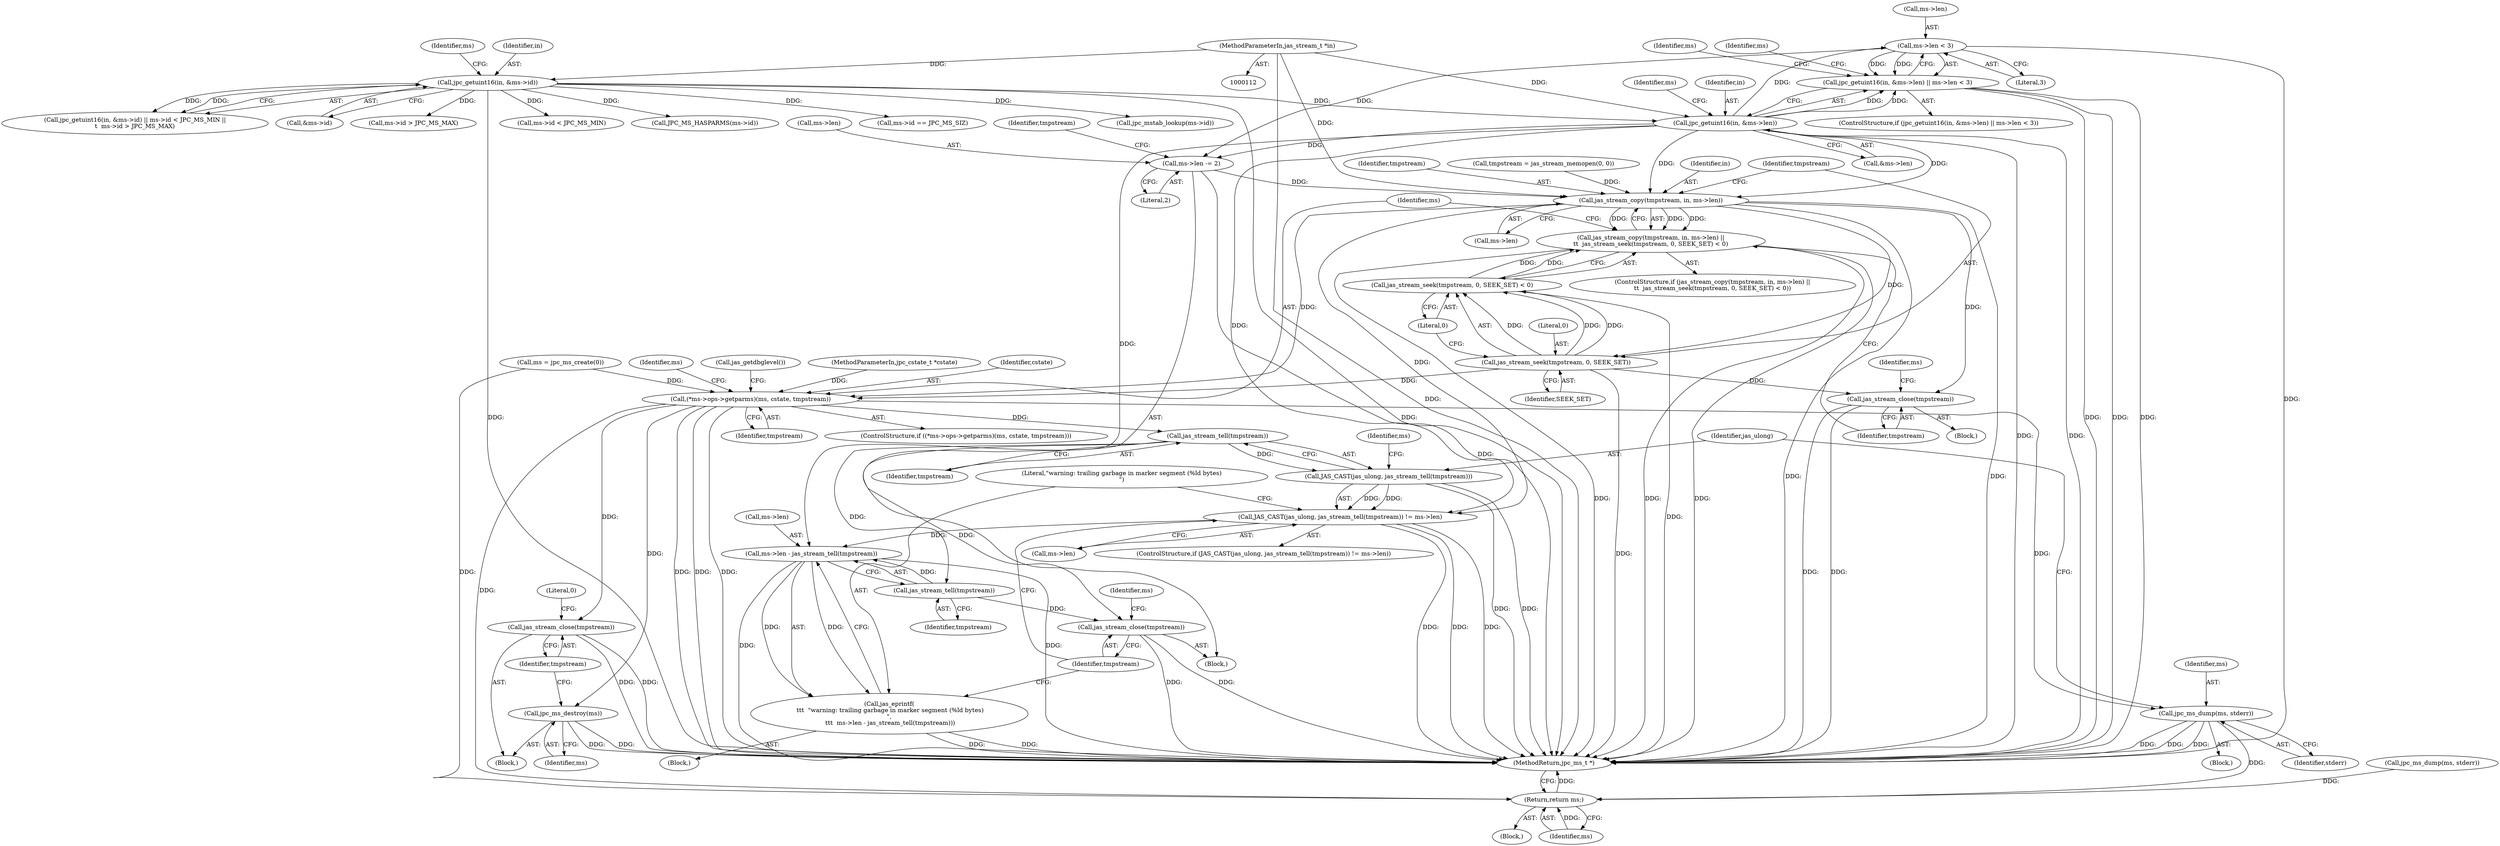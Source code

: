 digraph "0_jasper_d42b2388f7f8e0332c846675133acea151fc557a_34@pointer" {
"1000180" [label="(Call,ms->len < 3)"];
"1000174" [label="(Call,jpc_getuint16(in, &ms->len))"];
"1000130" [label="(Call,jpc_getuint16(in, &ms->id))"];
"1000113" [label="(MethodParameterIn,jas_stream_t *in)"];
"1000173" [label="(Call,jpc_getuint16(in, &ms->len) || ms->len < 3)"];
"1000190" [label="(Call,ms->len -= 2)"];
"1000209" [label="(Call,jas_stream_copy(tmpstream, in, ms->len))"];
"1000208" [label="(Call,jas_stream_copy(tmpstream, in, ms->len) ||\n\t\t  jas_stream_seek(tmpstream, 0, SEEK_SET) < 0)"];
"1000216" [label="(Call,jas_stream_seek(tmpstream, 0, SEEK_SET))"];
"1000215" [label="(Call,jas_stream_seek(tmpstream, 0, SEEK_SET) < 0)"];
"1000222" [label="(Call,jas_stream_close(tmpstream))"];
"1000229" [label="(Call,(*ms->ops->getparms)(ms, cstate, tmpstream))"];
"1000239" [label="(Call,jpc_ms_destroy(ms))"];
"1000241" [label="(Call,jas_stream_close(tmpstream))"];
"1000250" [label="(Call,jpc_ms_dump(ms, stderr))"];
"1000306" [label="(Return,return ms;)"];
"1000257" [label="(Call,jas_stream_tell(tmpstream))"];
"1000255" [label="(Call,JAS_CAST(jas_ulong, jas_stream_tell(tmpstream)))"];
"1000254" [label="(Call,JAS_CAST(jas_ulong, jas_stream_tell(tmpstream)) != ms->len)"];
"1000265" [label="(Call,ms->len - jas_stream_tell(tmpstream))"];
"1000263" [label="(Call,jas_eprintf(\n \t\t\t  \"warning: trailing garbage in marker segment (%ld bytes)\n\",\n \t\t\t  ms->len - jas_stream_tell(tmpstream)))"];
"1000269" [label="(Call,jas_stream_tell(tmpstream))"];
"1000271" [label="(Call,jas_stream_close(tmpstream))"];
"1000219" [label="(Identifier,SEEK_SET)"];
"1000253" [label="(ControlStructure,if (JAS_CAST(jas_ulong, jas_stream_tell(tmpstream)) != ms->len))"];
"1000129" [label="(Call,jpc_getuint16(in, &ms->id) || ms->id < JPC_MS_MIN ||\n\t  ms->id > JPC_MS_MAX)"];
"1000211" [label="(Identifier,in)"];
"1000264" [label="(Literal,\"warning: trailing garbage in marker segment (%ld bytes)\n\")"];
"1000251" [label="(Identifier,ms)"];
"1000216" [label="(Call,jas_stream_seek(tmpstream, 0, SEEK_SET))"];
"1000208" [label="(Call,jas_stream_copy(tmpstream, in, ms->len) ||\n\t\t  jas_stream_seek(tmpstream, 0, SEEK_SET) < 0)"];
"1000132" [label="(Call,&ms->id)"];
"1000167" [label="(Call,JPC_MS_HASPARMS(ms->id))"];
"1000263" [label="(Call,jas_eprintf(\n \t\t\t  \"warning: trailing garbage in marker segment (%ld bytes)\n\",\n \t\t\t  ms->len - jas_stream_tell(tmpstream)))"];
"1000210" [label="(Identifier,tmpstream)"];
"1000289" [label="(Call,ms->id == JPC_MS_SIZ)"];
"1000270" [label="(Identifier,tmpstream)"];
"1000174" [label="(Call,jpc_getuint16(in, &ms->len))"];
"1000209" [label="(Call,jas_stream_copy(tmpstream, in, ms->len))"];
"1000272" [label="(Identifier,tmpstream)"];
"1000231" [label="(Identifier,cstate)"];
"1000225" [label="(Identifier,ms)"];
"1000285" [label="(Call,jpc_ms_dump(ms, stderr))"];
"1000257" [label="(Call,jas_stream_tell(tmpstream))"];
"1000250" [label="(Call,jpc_ms_dump(ms, stderr))"];
"1000154" [label="(Call,jpc_mstab_lookup(ms->id))"];
"1000306" [label="(Return,return ms;)"];
"1000142" [label="(Call,ms->id > JPC_MS_MAX)"];
"1000291" [label="(Identifier,ms)"];
"1000269" [label="(Call,jas_stream_tell(tmpstream))"];
"1000212" [label="(Call,ms->len)"];
"1000172" [label="(ControlStructure,if (jpc_getuint16(in, &ms->len) || ms->len < 3))"];
"1000115" [label="(Block,)"];
"1000173" [label="(Call,jpc_getuint16(in, &ms->len) || ms->len < 3)"];
"1000176" [label="(Call,&ms->len)"];
"1000184" [label="(Literal,3)"];
"1000259" [label="(Call,ms->len)"];
"1000197" [label="(Call,tmpstream = jas_stream_memopen(0, 0))"];
"1000121" [label="(Call,ms = jpc_ms_create(0))"];
"1000194" [label="(Literal,2)"];
"1000217" [label="(Identifier,tmpstream)"];
"1000255" [label="(Call,JAS_CAST(jas_ulong, jas_stream_tell(tmpstream)))"];
"1000130" [label="(Call,jpc_getuint16(in, &ms->id))"];
"1000232" [label="(Identifier,tmpstream)"];
"1000271" [label="(Call,jas_stream_close(tmpstream))"];
"1000113" [label="(MethodParameterIn,jas_stream_t *in)"];
"1000254" [label="(Call,JAS_CAST(jas_ulong, jas_stream_tell(tmpstream)) != ms->len)"];
"1000307" [label="(Identifier,ms)"];
"1000244" [label="(Literal,0)"];
"1000266" [label="(Call,ms->len)"];
"1000171" [label="(Block,)"];
"1000247" [label="(Call,jas_getdbglevel())"];
"1000240" [label="(Identifier,ms)"];
"1000260" [label="(Identifier,ms)"];
"1000215" [label="(Call,jas_stream_seek(tmpstream, 0, SEEK_SET) < 0)"];
"1000242" [label="(Identifier,tmpstream)"];
"1000252" [label="(Identifier,stderr)"];
"1000308" [label="(MethodReturn,jpc_ms_t *)"];
"1000222" [label="(Call,jas_stream_close(tmpstream))"];
"1000187" [label="(Identifier,ms)"];
"1000191" [label="(Call,ms->len)"];
"1000190" [label="(Call,ms->len -= 2)"];
"1000239" [label="(Call,jpc_ms_destroy(ms))"];
"1000137" [label="(Call,ms->id < JPC_MS_MIN)"];
"1000221" [label="(Block,)"];
"1000218" [label="(Literal,0)"];
"1000175" [label="(Identifier,in)"];
"1000139" [label="(Identifier,ms)"];
"1000207" [label="(ControlStructure,if (jas_stream_copy(tmpstream, in, ms->len) ||\n\t\t  jas_stream_seek(tmpstream, 0, SEEK_SET) < 0))"];
"1000265" [label="(Call,ms->len - jas_stream_tell(tmpstream))"];
"1000114" [label="(MethodParameterIn,jpc_cstate_t *cstate)"];
"1000258" [label="(Identifier,tmpstream)"];
"1000230" [label="(Identifier,ms)"];
"1000262" [label="(Block,)"];
"1000180" [label="(Call,ms->len < 3)"];
"1000256" [label="(Identifier,jas_ulong)"];
"1000241" [label="(Call,jas_stream_close(tmpstream))"];
"1000220" [label="(Literal,0)"];
"1000236" [label="(Identifier,ms)"];
"1000181" [label="(Call,ms->len)"];
"1000198" [label="(Identifier,tmpstream)"];
"1000233" [label="(Block,)"];
"1000228" [label="(ControlStructure,if ((*ms->ops->getparms)(ms, cstate, tmpstream)))"];
"1000192" [label="(Identifier,ms)"];
"1000223" [label="(Identifier,tmpstream)"];
"1000131" [label="(Identifier,in)"];
"1000182" [label="(Identifier,ms)"];
"1000249" [label="(Block,)"];
"1000229" [label="(Call,(*ms->ops->getparms)(ms, cstate, tmpstream))"];
"1000180" -> "1000173"  [label="AST: "];
"1000180" -> "1000184"  [label="CFG: "];
"1000181" -> "1000180"  [label="AST: "];
"1000184" -> "1000180"  [label="AST: "];
"1000173" -> "1000180"  [label="CFG: "];
"1000180" -> "1000308"  [label="DDG: "];
"1000180" -> "1000173"  [label="DDG: "];
"1000180" -> "1000173"  [label="DDG: "];
"1000174" -> "1000180"  [label="DDG: "];
"1000180" -> "1000190"  [label="DDG: "];
"1000174" -> "1000173"  [label="AST: "];
"1000174" -> "1000176"  [label="CFG: "];
"1000175" -> "1000174"  [label="AST: "];
"1000176" -> "1000174"  [label="AST: "];
"1000182" -> "1000174"  [label="CFG: "];
"1000173" -> "1000174"  [label="CFG: "];
"1000174" -> "1000308"  [label="DDG: "];
"1000174" -> "1000308"  [label="DDG: "];
"1000174" -> "1000173"  [label="DDG: "];
"1000174" -> "1000173"  [label="DDG: "];
"1000130" -> "1000174"  [label="DDG: "];
"1000113" -> "1000174"  [label="DDG: "];
"1000174" -> "1000190"  [label="DDG: "];
"1000174" -> "1000209"  [label="DDG: "];
"1000174" -> "1000209"  [label="DDG: "];
"1000174" -> "1000254"  [label="DDG: "];
"1000174" -> "1000265"  [label="DDG: "];
"1000130" -> "1000129"  [label="AST: "];
"1000130" -> "1000132"  [label="CFG: "];
"1000131" -> "1000130"  [label="AST: "];
"1000132" -> "1000130"  [label="AST: "];
"1000139" -> "1000130"  [label="CFG: "];
"1000129" -> "1000130"  [label="CFG: "];
"1000130" -> "1000308"  [label="DDG: "];
"1000130" -> "1000308"  [label="DDG: "];
"1000130" -> "1000129"  [label="DDG: "];
"1000130" -> "1000129"  [label="DDG: "];
"1000113" -> "1000130"  [label="DDG: "];
"1000130" -> "1000137"  [label="DDG: "];
"1000130" -> "1000142"  [label="DDG: "];
"1000130" -> "1000154"  [label="DDG: "];
"1000130" -> "1000167"  [label="DDG: "];
"1000130" -> "1000289"  [label="DDG: "];
"1000113" -> "1000112"  [label="AST: "];
"1000113" -> "1000308"  [label="DDG: "];
"1000113" -> "1000209"  [label="DDG: "];
"1000173" -> "1000172"  [label="AST: "];
"1000187" -> "1000173"  [label="CFG: "];
"1000192" -> "1000173"  [label="CFG: "];
"1000173" -> "1000308"  [label="DDG: "];
"1000173" -> "1000308"  [label="DDG: "];
"1000173" -> "1000308"  [label="DDG: "];
"1000190" -> "1000171"  [label="AST: "];
"1000190" -> "1000194"  [label="CFG: "];
"1000191" -> "1000190"  [label="AST: "];
"1000194" -> "1000190"  [label="AST: "];
"1000198" -> "1000190"  [label="CFG: "];
"1000190" -> "1000308"  [label="DDG: "];
"1000190" -> "1000209"  [label="DDG: "];
"1000209" -> "1000208"  [label="AST: "];
"1000209" -> "1000212"  [label="CFG: "];
"1000210" -> "1000209"  [label="AST: "];
"1000211" -> "1000209"  [label="AST: "];
"1000212" -> "1000209"  [label="AST: "];
"1000217" -> "1000209"  [label="CFG: "];
"1000208" -> "1000209"  [label="CFG: "];
"1000209" -> "1000308"  [label="DDG: "];
"1000209" -> "1000308"  [label="DDG: "];
"1000209" -> "1000208"  [label="DDG: "];
"1000209" -> "1000208"  [label="DDG: "];
"1000209" -> "1000208"  [label="DDG: "];
"1000197" -> "1000209"  [label="DDG: "];
"1000209" -> "1000216"  [label="DDG: "];
"1000209" -> "1000222"  [label="DDG: "];
"1000209" -> "1000229"  [label="DDG: "];
"1000209" -> "1000254"  [label="DDG: "];
"1000208" -> "1000207"  [label="AST: "];
"1000208" -> "1000215"  [label="CFG: "];
"1000215" -> "1000208"  [label="AST: "];
"1000223" -> "1000208"  [label="CFG: "];
"1000230" -> "1000208"  [label="CFG: "];
"1000208" -> "1000308"  [label="DDG: "];
"1000208" -> "1000308"  [label="DDG: "];
"1000208" -> "1000308"  [label="DDG: "];
"1000215" -> "1000208"  [label="DDG: "];
"1000215" -> "1000208"  [label="DDG: "];
"1000216" -> "1000215"  [label="AST: "];
"1000216" -> "1000219"  [label="CFG: "];
"1000217" -> "1000216"  [label="AST: "];
"1000218" -> "1000216"  [label="AST: "];
"1000219" -> "1000216"  [label="AST: "];
"1000220" -> "1000216"  [label="CFG: "];
"1000216" -> "1000308"  [label="DDG: "];
"1000216" -> "1000215"  [label="DDG: "];
"1000216" -> "1000215"  [label="DDG: "];
"1000216" -> "1000215"  [label="DDG: "];
"1000216" -> "1000222"  [label="DDG: "];
"1000216" -> "1000229"  [label="DDG: "];
"1000215" -> "1000220"  [label="CFG: "];
"1000220" -> "1000215"  [label="AST: "];
"1000215" -> "1000308"  [label="DDG: "];
"1000222" -> "1000221"  [label="AST: "];
"1000222" -> "1000223"  [label="CFG: "];
"1000223" -> "1000222"  [label="AST: "];
"1000225" -> "1000222"  [label="CFG: "];
"1000222" -> "1000308"  [label="DDG: "];
"1000222" -> "1000308"  [label="DDG: "];
"1000229" -> "1000228"  [label="AST: "];
"1000229" -> "1000232"  [label="CFG: "];
"1000230" -> "1000229"  [label="AST: "];
"1000231" -> "1000229"  [label="AST: "];
"1000232" -> "1000229"  [label="AST: "];
"1000236" -> "1000229"  [label="CFG: "];
"1000247" -> "1000229"  [label="CFG: "];
"1000229" -> "1000308"  [label="DDG: "];
"1000229" -> "1000308"  [label="DDG: "];
"1000229" -> "1000308"  [label="DDG: "];
"1000121" -> "1000229"  [label="DDG: "];
"1000114" -> "1000229"  [label="DDG: "];
"1000229" -> "1000239"  [label="DDG: "];
"1000229" -> "1000241"  [label="DDG: "];
"1000229" -> "1000250"  [label="DDG: "];
"1000229" -> "1000257"  [label="DDG: "];
"1000229" -> "1000306"  [label="DDG: "];
"1000239" -> "1000233"  [label="AST: "];
"1000239" -> "1000240"  [label="CFG: "];
"1000240" -> "1000239"  [label="AST: "];
"1000242" -> "1000239"  [label="CFG: "];
"1000239" -> "1000308"  [label="DDG: "];
"1000239" -> "1000308"  [label="DDG: "];
"1000241" -> "1000233"  [label="AST: "];
"1000241" -> "1000242"  [label="CFG: "];
"1000242" -> "1000241"  [label="AST: "];
"1000244" -> "1000241"  [label="CFG: "];
"1000241" -> "1000308"  [label="DDG: "];
"1000241" -> "1000308"  [label="DDG: "];
"1000250" -> "1000249"  [label="AST: "];
"1000250" -> "1000252"  [label="CFG: "];
"1000251" -> "1000250"  [label="AST: "];
"1000252" -> "1000250"  [label="AST: "];
"1000256" -> "1000250"  [label="CFG: "];
"1000250" -> "1000308"  [label="DDG: "];
"1000250" -> "1000308"  [label="DDG: "];
"1000250" -> "1000308"  [label="DDG: "];
"1000250" -> "1000306"  [label="DDG: "];
"1000306" -> "1000115"  [label="AST: "];
"1000306" -> "1000307"  [label="CFG: "];
"1000307" -> "1000306"  [label="AST: "];
"1000308" -> "1000306"  [label="CFG: "];
"1000306" -> "1000308"  [label="DDG: "];
"1000307" -> "1000306"  [label="DDG: "];
"1000285" -> "1000306"  [label="DDG: "];
"1000121" -> "1000306"  [label="DDG: "];
"1000257" -> "1000255"  [label="AST: "];
"1000257" -> "1000258"  [label="CFG: "];
"1000258" -> "1000257"  [label="AST: "];
"1000255" -> "1000257"  [label="CFG: "];
"1000257" -> "1000255"  [label="DDG: "];
"1000257" -> "1000269"  [label="DDG: "];
"1000257" -> "1000271"  [label="DDG: "];
"1000255" -> "1000254"  [label="AST: "];
"1000256" -> "1000255"  [label="AST: "];
"1000260" -> "1000255"  [label="CFG: "];
"1000255" -> "1000308"  [label="DDG: "];
"1000255" -> "1000308"  [label="DDG: "];
"1000255" -> "1000254"  [label="DDG: "];
"1000255" -> "1000254"  [label="DDG: "];
"1000254" -> "1000253"  [label="AST: "];
"1000254" -> "1000259"  [label="CFG: "];
"1000259" -> "1000254"  [label="AST: "];
"1000264" -> "1000254"  [label="CFG: "];
"1000272" -> "1000254"  [label="CFG: "];
"1000254" -> "1000308"  [label="DDG: "];
"1000254" -> "1000308"  [label="DDG: "];
"1000254" -> "1000308"  [label="DDG: "];
"1000254" -> "1000265"  [label="DDG: "];
"1000265" -> "1000263"  [label="AST: "];
"1000265" -> "1000269"  [label="CFG: "];
"1000266" -> "1000265"  [label="AST: "];
"1000269" -> "1000265"  [label="AST: "];
"1000263" -> "1000265"  [label="CFG: "];
"1000265" -> "1000308"  [label="DDG: "];
"1000265" -> "1000308"  [label="DDG: "];
"1000265" -> "1000263"  [label="DDG: "];
"1000265" -> "1000263"  [label="DDG: "];
"1000269" -> "1000265"  [label="DDG: "];
"1000263" -> "1000262"  [label="AST: "];
"1000264" -> "1000263"  [label="AST: "];
"1000272" -> "1000263"  [label="CFG: "];
"1000263" -> "1000308"  [label="DDG: "];
"1000263" -> "1000308"  [label="DDG: "];
"1000269" -> "1000270"  [label="CFG: "];
"1000270" -> "1000269"  [label="AST: "];
"1000269" -> "1000271"  [label="DDG: "];
"1000271" -> "1000171"  [label="AST: "];
"1000271" -> "1000272"  [label="CFG: "];
"1000272" -> "1000271"  [label="AST: "];
"1000291" -> "1000271"  [label="CFG: "];
"1000271" -> "1000308"  [label="DDG: "];
"1000271" -> "1000308"  [label="DDG: "];
}
